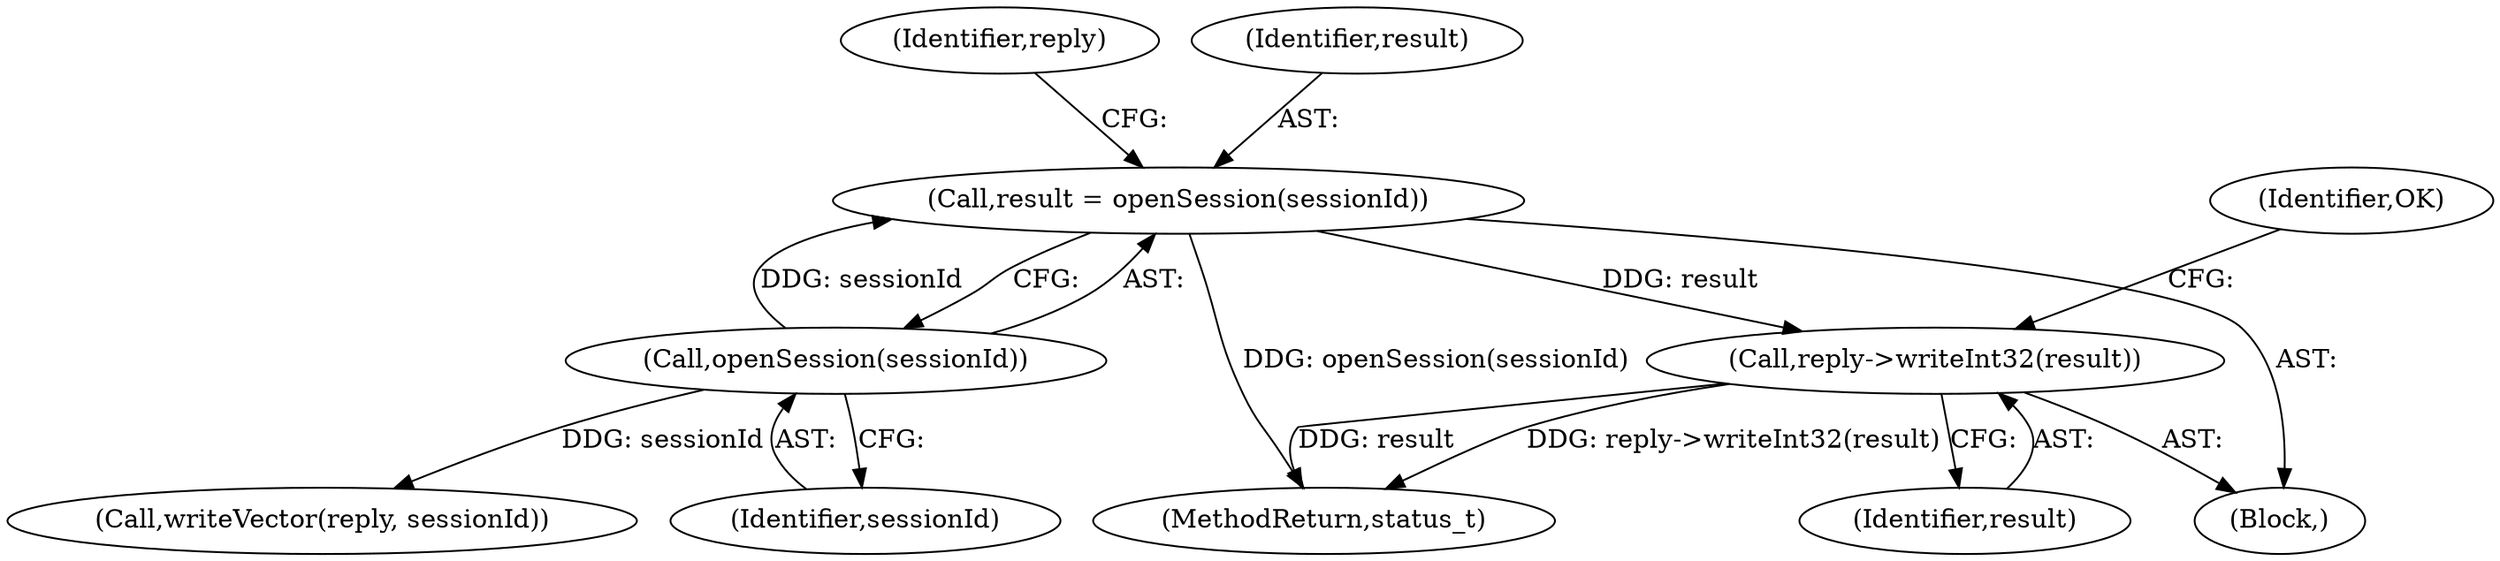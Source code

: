 digraph "0_Android_5a856f2092f7086aa0fea9ae06b9255befcdcd34@API" {
"1000174" [label="(Call,result = openSession(sessionId))"];
"1000176" [label="(Call,openSession(sessionId))"];
"1000181" [label="(Call,reply->writeInt32(result))"];
"1000177" [label="(Identifier,sessionId)"];
"1000179" [label="(Identifier,reply)"];
"1000901" [label="(MethodReturn,status_t)"];
"1000182" [label="(Identifier,result)"];
"1000176" [label="(Call,openSession(sessionId))"];
"1000181" [label="(Call,reply->writeInt32(result))"];
"1000167" [label="(Block,)"];
"1000184" [label="(Identifier,OK)"];
"1000178" [label="(Call,writeVector(reply, sessionId))"];
"1000174" [label="(Call,result = openSession(sessionId))"];
"1000175" [label="(Identifier,result)"];
"1000174" -> "1000167"  [label="AST: "];
"1000174" -> "1000176"  [label="CFG: "];
"1000175" -> "1000174"  [label="AST: "];
"1000176" -> "1000174"  [label="AST: "];
"1000179" -> "1000174"  [label="CFG: "];
"1000174" -> "1000901"  [label="DDG: openSession(sessionId)"];
"1000176" -> "1000174"  [label="DDG: sessionId"];
"1000174" -> "1000181"  [label="DDG: result"];
"1000176" -> "1000177"  [label="CFG: "];
"1000177" -> "1000176"  [label="AST: "];
"1000176" -> "1000178"  [label="DDG: sessionId"];
"1000181" -> "1000167"  [label="AST: "];
"1000181" -> "1000182"  [label="CFG: "];
"1000182" -> "1000181"  [label="AST: "];
"1000184" -> "1000181"  [label="CFG: "];
"1000181" -> "1000901"  [label="DDG: result"];
"1000181" -> "1000901"  [label="DDG: reply->writeInt32(result)"];
}
